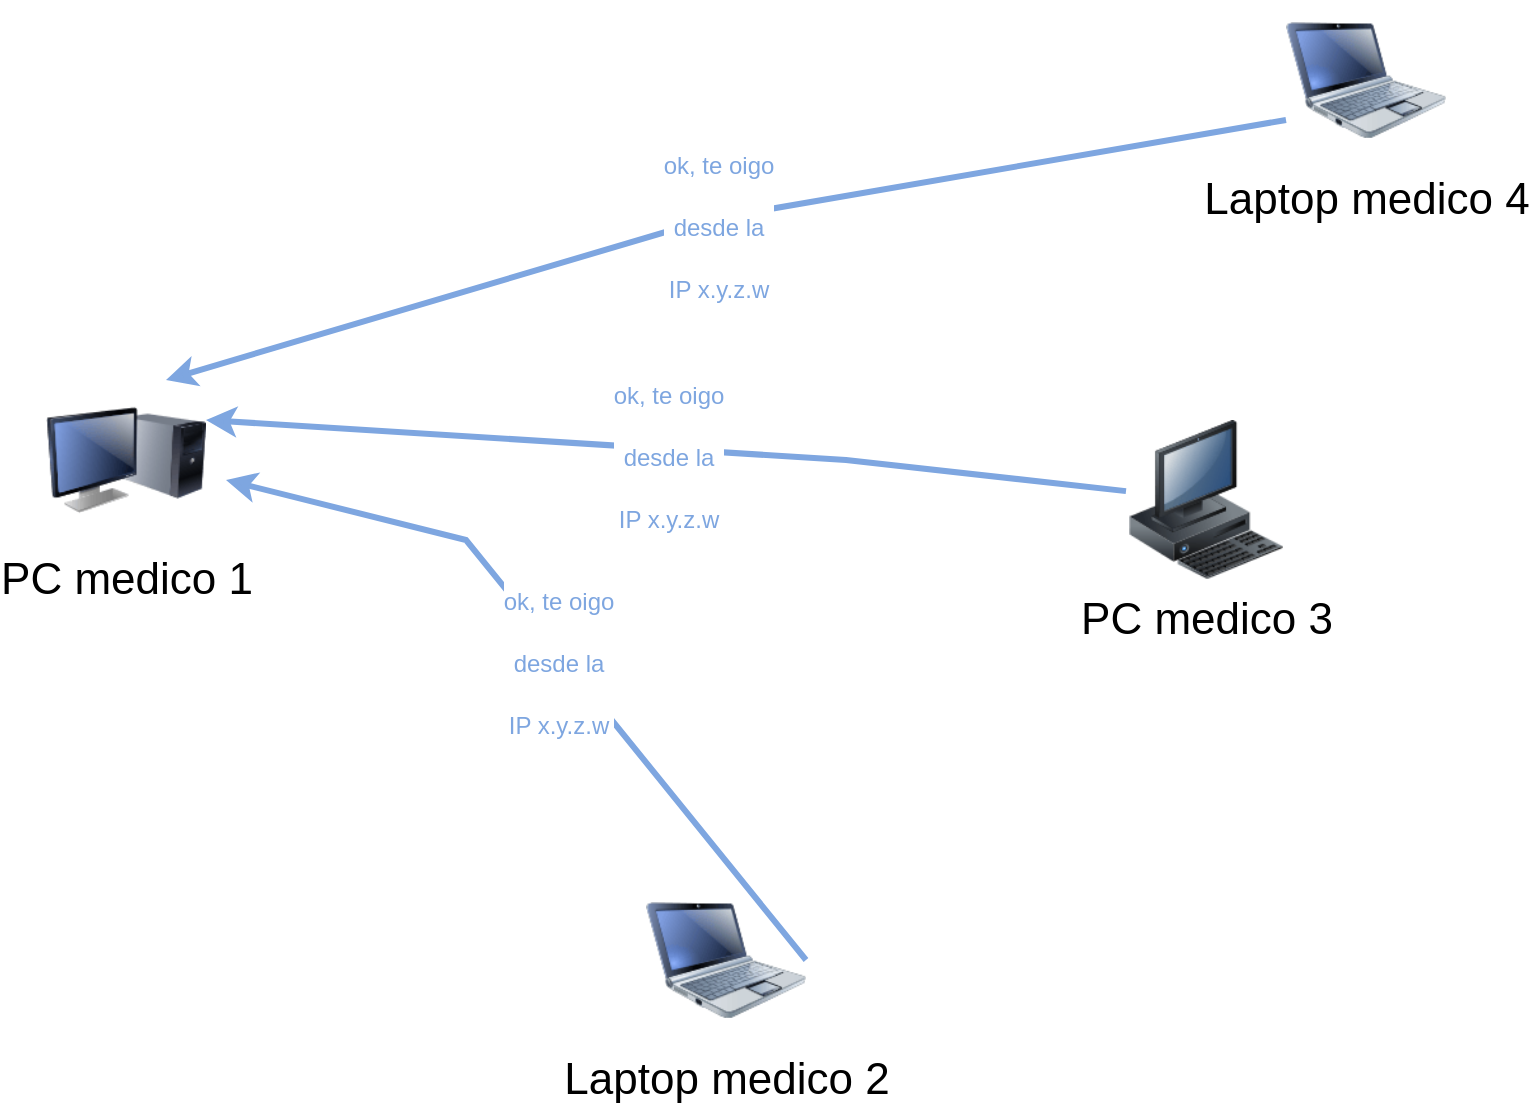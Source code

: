 <mxfile version="20.3.6" type="device"><diagram name="Page-1" id="55a83fd1-7818-8e21-69c5-c3457e3827bb"><mxGraphModel dx="1192" dy="574" grid="1" gridSize="10" guides="1" tooltips="1" connect="1" arrows="1" fold="1" page="1" pageScale="1" pageWidth="1100" pageHeight="850" background="none" math="0" shadow="0"><root><mxCell id="0"/><mxCell id="1" parent="0"/><mxCell id="a3UdY1J0LFgYQ6Qgy92o-7" value="PC medico 1" style="image;html=1;labelBackgroundColor=#ffffff;image=img/lib/clip_art/computers/Monitor_Tower_128x128.png;rounded=1;shadow=0;comic=0;strokeWidth=2;fontSize=22" vertex="1" parent="1"><mxGeometry x="170" y="660" width="80" height="80" as="geometry"/></mxCell><mxCell id="a3UdY1J0LFgYQ6Qgy92o-8" value="PC medico 3" style="image;html=1;labelBackgroundColor=#ffffff;image=img/lib/clip_art/computers/Workstation_128x128.png;rounded=1;shadow=0;comic=0;strokeWidth=2;fontSize=22" vertex="1" parent="1"><mxGeometry x="710" y="680" width="80" height="80" as="geometry"/></mxCell><mxCell id="a3UdY1J0LFgYQ6Qgy92o-9" value="Laptop medico 4" style="image;html=1;labelBackgroundColor=#ffffff;image=img/lib/clip_art/computers/Netbook_128x128.png;rounded=1;shadow=0;comic=0;strokeColor=#000000;strokeWidth=2;fillColor=#FFFFFF;fontSize=22;fontColor=#000000;" vertex="1" parent="1"><mxGeometry x="790" y="470" width="80" height="80" as="geometry"/></mxCell><mxCell id="a3UdY1J0LFgYQ6Qgy92o-10" value="Laptop medico 2" style="image;html=1;labelBackgroundColor=#ffffff;image=img/lib/clip_art/computers/Netbook_128x128.png;rounded=1;shadow=0;comic=0;strokeWidth=2;fontSize=22" vertex="1" parent="1"><mxGeometry x="470" y="910" width="80" height="80" as="geometry"/></mxCell><mxCell id="a3UdY1J0LFgYQ6Qgy92o-32" value="&lt;font style=&quot;font-size: 12px;&quot;&gt;ok, te oigo &lt;br&gt;desde la &lt;br&gt;IP x.y.z.w&lt;/font&gt;" style="endArrow=classic;startArrow=none;html=1;rounded=0;strokeWidth=3;strokeColor=#7EA6E0;startFill=0;fontSize=26;fontColor=#7EA6E0;entryX=1;entryY=0.25;entryDx=0;entryDy=0;" edge="1" parent="1" source="a3UdY1J0LFgYQ6Qgy92o-8" target="a3UdY1J0LFgYQ6Qgy92o-7"><mxGeometry width="50" height="50" relative="1" as="geometry"><mxPoint x="511.724" y="555" as="sourcePoint"/><mxPoint x="423.333" y="740" as="targetPoint"/><Array as="points"><mxPoint x="570" y="700"/></Array></mxGeometry></mxCell><mxCell id="a3UdY1J0LFgYQ6Qgy92o-34" value="&lt;font style=&quot;font-size: 12px;&quot;&gt;ok, te oigo &lt;br&gt;desde la &lt;br&gt;IP x.y.z.w&lt;/font&gt;" style="endArrow=classic;startArrow=none;html=1;rounded=0;strokeWidth=3;strokeColor=#7EA6E0;startFill=0;fontSize=26;fontColor=#7EA6E0;exitX=1;exitY=0.5;exitDx=0;exitDy=0;" edge="1" parent="1" source="a3UdY1J0LFgYQ6Qgy92o-10"><mxGeometry width="50" height="50" relative="1" as="geometry"><mxPoint x="760" y="734.545" as="sourcePoint"/><mxPoint x="260" y="710" as="targetPoint"/><Array as="points"><mxPoint x="380" y="740"/></Array></mxGeometry></mxCell><mxCell id="a3UdY1J0LFgYQ6Qgy92o-35" value="&lt;font style=&quot;font-size: 12px;&quot;&gt;ok, te oigo &lt;br&gt;desde la &lt;br&gt;IP x.y.z.w&lt;/font&gt;" style="endArrow=classic;startArrow=none;html=1;rounded=0;strokeWidth=3;strokeColor=#7EA6E0;startFill=0;fontSize=26;fontColor=#7EA6E0;exitX=0;exitY=0.75;exitDx=0;exitDy=0;entryX=0.75;entryY=0;entryDx=0;entryDy=0;" edge="1" parent="1" source="a3UdY1J0LFgYQ6Qgy92o-9" target="a3UdY1J0LFgYQ6Qgy92o-7"><mxGeometry width="50" height="50" relative="1" as="geometry"><mxPoint x="760" y="734.545" as="sourcePoint"/><mxPoint x="260" y="710" as="targetPoint"/><Array as="points"><mxPoint x="500" y="580"/></Array></mxGeometry></mxCell></root></mxGraphModel></diagram></mxfile>